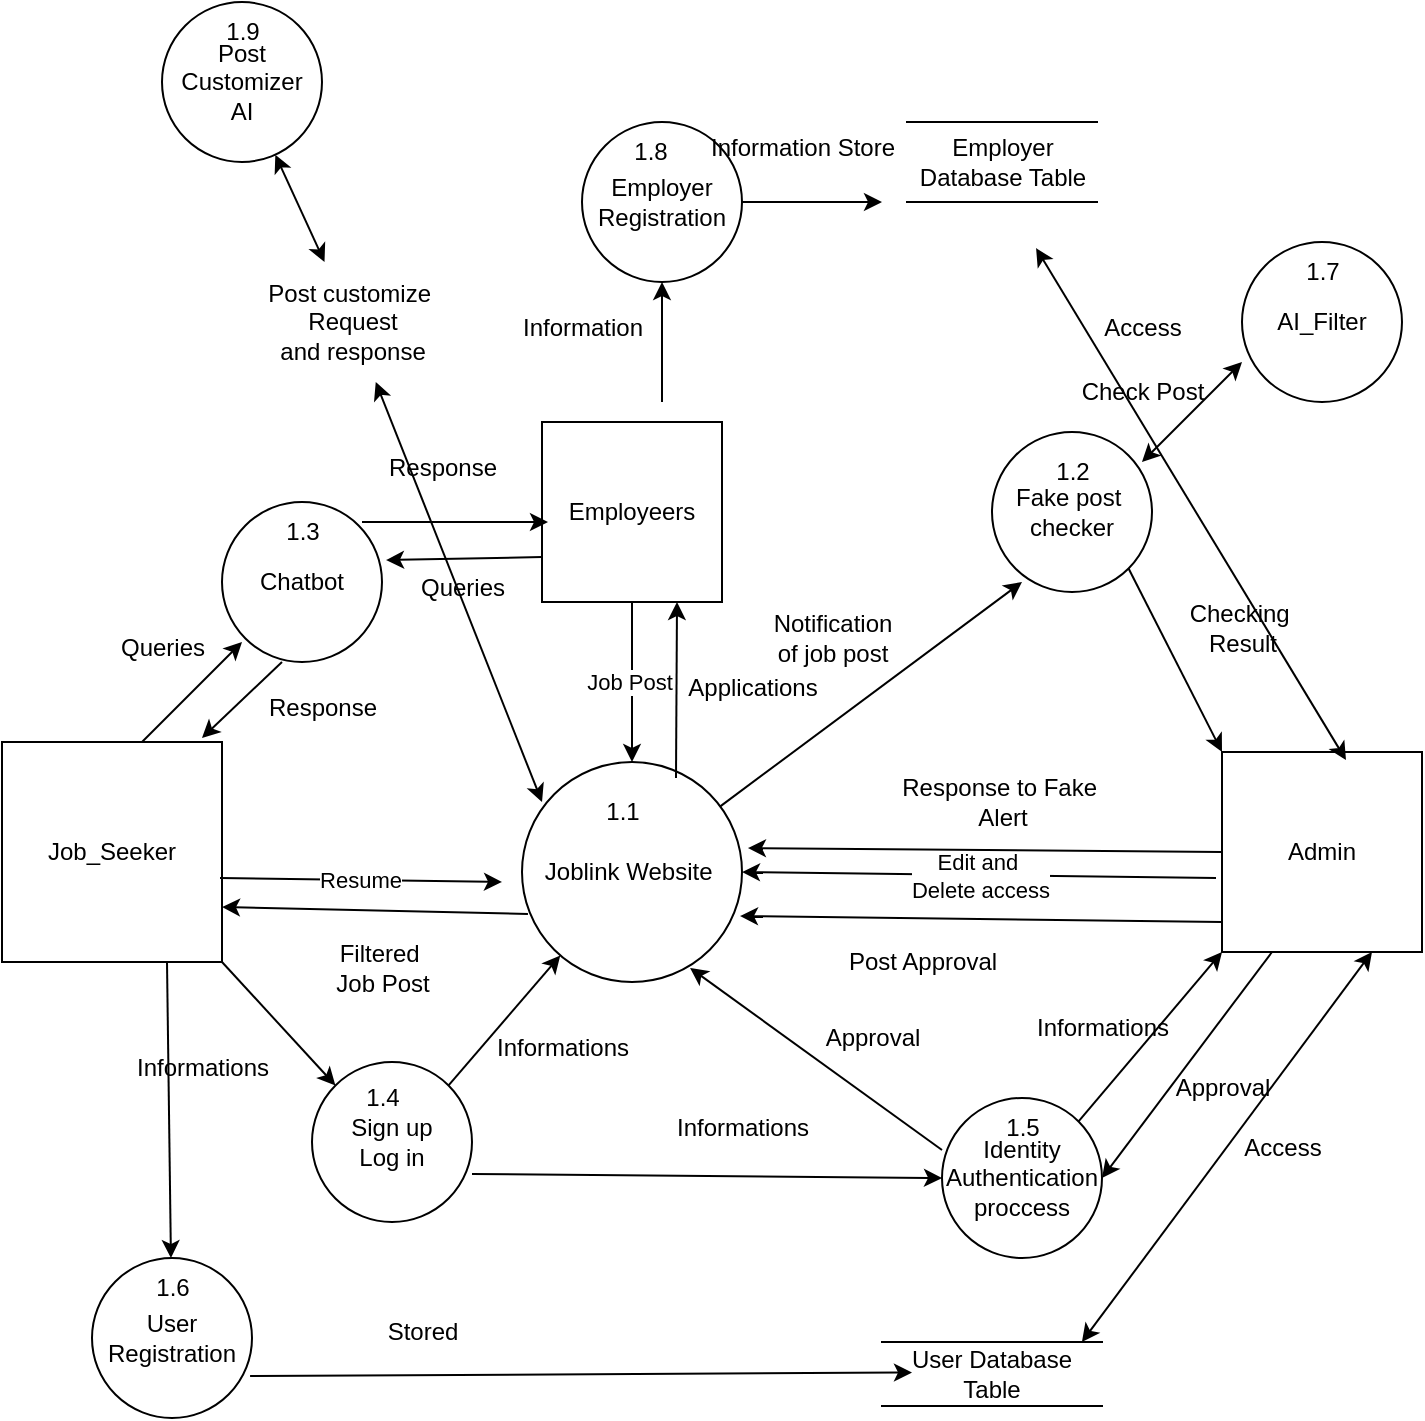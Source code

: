 <mxfile version="24.8.3">
  <diagram id="C5RBs43oDa-KdzZeNtuy" name="Page-1">
    <mxGraphModel dx="880" dy="1629" grid="1" gridSize="10" guides="1" tooltips="1" connect="1" arrows="1" fold="1" page="1" pageScale="1" pageWidth="827" pageHeight="1169" math="0" shadow="0">
      <root>
        <mxCell id="WIyWlLk6GJQsqaUBKTNV-0" />
        <mxCell id="WIyWlLk6GJQsqaUBKTNV-1" parent="WIyWlLk6GJQsqaUBKTNV-0" />
        <mxCell id="54b1UpvcOUvbJdiVJiE3-0" value="Joblink Website&amp;nbsp;" style="ellipse;whiteSpace=wrap;html=1;aspect=fixed;" parent="WIyWlLk6GJQsqaUBKTNV-1" vertex="1">
          <mxGeometry x="350" y="220" width="110" height="110" as="geometry" />
        </mxCell>
        <mxCell id="54b1UpvcOUvbJdiVJiE3-1" value="Job_Seeker" style="whiteSpace=wrap;html=1;aspect=fixed;" parent="WIyWlLk6GJQsqaUBKTNV-1" vertex="1">
          <mxGeometry x="90" y="210" width="110" height="110" as="geometry" />
        </mxCell>
        <mxCell id="54b1UpvcOUvbJdiVJiE3-2" value="Admin" style="whiteSpace=wrap;html=1;aspect=fixed;" parent="WIyWlLk6GJQsqaUBKTNV-1" vertex="1">
          <mxGeometry x="700" y="215" width="100" height="100" as="geometry" />
        </mxCell>
        <mxCell id="54b1UpvcOUvbJdiVJiE3-3" value="Employeers" style="whiteSpace=wrap;html=1;aspect=fixed;" parent="WIyWlLk6GJQsqaUBKTNV-1" vertex="1">
          <mxGeometry x="360" y="50" width="90" height="90" as="geometry" />
        </mxCell>
        <mxCell id="54b1UpvcOUvbJdiVJiE3-4" value="" style="endArrow=classic;html=1;rounded=0;exitX=0.991;exitY=0.618;exitDx=0;exitDy=0;exitPerimeter=0;" parent="WIyWlLk6GJQsqaUBKTNV-1" source="54b1UpvcOUvbJdiVJiE3-1" edge="1">
          <mxGeometry width="50" height="50" relative="1" as="geometry">
            <mxPoint x="210" y="290" as="sourcePoint" />
            <mxPoint x="340" y="280" as="targetPoint" />
          </mxGeometry>
        </mxCell>
        <mxCell id="54b1UpvcOUvbJdiVJiE3-5" value="Resume" style="edgeLabel;html=1;align=center;verticalAlign=middle;resizable=0;points=[];" parent="54b1UpvcOUvbJdiVJiE3-4" vertex="1" connectable="0">
          <mxGeometry x="-0.007" relative="1" as="geometry">
            <mxPoint as="offset" />
          </mxGeometry>
        </mxCell>
        <mxCell id="54b1UpvcOUvbJdiVJiE3-6" value="" style="endArrow=classic;html=1;rounded=0;exitX=-0.03;exitY=0.63;exitDx=0;exitDy=0;exitPerimeter=0;entryX=1;entryY=0.5;entryDx=0;entryDy=0;" parent="WIyWlLk6GJQsqaUBKTNV-1" source="54b1UpvcOUvbJdiVJiE3-2" target="54b1UpvcOUvbJdiVJiE3-0" edge="1">
          <mxGeometry relative="1" as="geometry">
            <mxPoint x="360" y="250" as="sourcePoint" />
            <mxPoint x="460" y="250" as="targetPoint" />
          </mxGeometry>
        </mxCell>
        <mxCell id="54b1UpvcOUvbJdiVJiE3-7" value="Edit and&amp;nbsp;&lt;div&gt;Delete access&lt;/div&gt;" style="edgeLabel;resizable=0;html=1;;align=center;verticalAlign=middle;" parent="54b1UpvcOUvbJdiVJiE3-6" connectable="0" vertex="1">
          <mxGeometry relative="1" as="geometry" />
        </mxCell>
        <mxCell id="54b1UpvcOUvbJdiVJiE3-8" value="J" style="endArrow=classic;html=1;rounded=0;exitX=0.5;exitY=1;exitDx=0;exitDy=0;entryX=0.5;entryY=0;entryDx=0;entryDy=0;" parent="WIyWlLk6GJQsqaUBKTNV-1" source="54b1UpvcOUvbJdiVJiE3-3" target="54b1UpvcOUvbJdiVJiE3-0" edge="1">
          <mxGeometry relative="1" as="geometry">
            <mxPoint x="360" y="250" as="sourcePoint" />
            <mxPoint x="460" y="250" as="targetPoint" />
            <Array as="points" />
          </mxGeometry>
        </mxCell>
        <mxCell id="54b1UpvcOUvbJdiVJiE3-9" value="Job Post&amp;nbsp;" style="edgeLabel;resizable=0;html=1;;align=center;verticalAlign=middle;" parent="54b1UpvcOUvbJdiVJiE3-8" connectable="0" vertex="1">
          <mxGeometry relative="1" as="geometry" />
        </mxCell>
        <mxCell id="54b1UpvcOUvbJdiVJiE3-10" value="" style="endArrow=classic;html=1;rounded=0;entryX=1.027;entryY=0.391;entryDx=0;entryDy=0;entryPerimeter=0;exitX=0;exitY=0.5;exitDx=0;exitDy=0;" parent="WIyWlLk6GJQsqaUBKTNV-1" source="54b1UpvcOUvbJdiVJiE3-2" target="54b1UpvcOUvbJdiVJiE3-0" edge="1">
          <mxGeometry width="50" height="50" relative="1" as="geometry">
            <mxPoint x="610" y="260" as="sourcePoint" />
            <mxPoint x="440" y="220" as="targetPoint" />
          </mxGeometry>
        </mxCell>
        <mxCell id="54b1UpvcOUvbJdiVJiE3-11" value="Response to Fake&amp;nbsp;&lt;div&gt;Alert&lt;/div&gt;" style="text;html=1;align=center;verticalAlign=middle;resizable=0;points=[];autosize=1;strokeColor=none;fillColor=none;" parent="WIyWlLk6GJQsqaUBKTNV-1" vertex="1">
          <mxGeometry x="530" y="220" width="120" height="40" as="geometry" />
        </mxCell>
        <mxCell id="54b1UpvcOUvbJdiVJiE3-12" value="" style="endArrow=classic;html=1;rounded=0;entryX=0.75;entryY=1;entryDx=0;entryDy=0;exitX=0.7;exitY=0.073;exitDx=0;exitDy=0;exitPerimeter=0;" parent="WIyWlLk6GJQsqaUBKTNV-1" source="54b1UpvcOUvbJdiVJiE3-0" target="54b1UpvcOUvbJdiVJiE3-3" edge="1">
          <mxGeometry width="50" height="50" relative="1" as="geometry">
            <mxPoint x="390" y="270" as="sourcePoint" />
            <mxPoint x="440" y="220" as="targetPoint" />
          </mxGeometry>
        </mxCell>
        <mxCell id="54b1UpvcOUvbJdiVJiE3-13" value="Applications" style="text;html=1;align=center;verticalAlign=middle;resizable=0;points=[];autosize=1;strokeColor=none;fillColor=none;" parent="WIyWlLk6GJQsqaUBKTNV-1" vertex="1">
          <mxGeometry x="420" y="168" width="90" height="30" as="geometry" />
        </mxCell>
        <mxCell id="54b1UpvcOUvbJdiVJiE3-14" value="" style="endArrow=classic;html=1;rounded=0;entryX=1;entryY=0.75;entryDx=0;entryDy=0;exitX=0.027;exitY=0.691;exitDx=0;exitDy=0;exitPerimeter=0;" parent="WIyWlLk6GJQsqaUBKTNV-1" source="54b1UpvcOUvbJdiVJiE3-0" target="54b1UpvcOUvbJdiVJiE3-1" edge="1">
          <mxGeometry width="50" height="50" relative="1" as="geometry">
            <mxPoint x="390" y="270" as="sourcePoint" />
            <mxPoint x="440" y="220" as="targetPoint" />
          </mxGeometry>
        </mxCell>
        <mxCell id="54b1UpvcOUvbJdiVJiE3-15" value="Filtered&amp;nbsp;&lt;div&gt;Job Post&lt;/div&gt;" style="text;html=1;align=center;verticalAlign=middle;resizable=0;points=[];autosize=1;strokeColor=none;fillColor=none;" parent="WIyWlLk6GJQsqaUBKTNV-1" vertex="1">
          <mxGeometry x="245" y="303" width="70" height="40" as="geometry" />
        </mxCell>
        <mxCell id="54b1UpvcOUvbJdiVJiE3-16" value="" style="endArrow=classic;html=1;rounded=0;exitX=0;exitY=0.85;exitDx=0;exitDy=0;exitPerimeter=0;entryX=0.991;entryY=0.7;entryDx=0;entryDy=0;entryPerimeter=0;" parent="WIyWlLk6GJQsqaUBKTNV-1" source="54b1UpvcOUvbJdiVJiE3-2" target="54b1UpvcOUvbJdiVJiE3-0" edge="1">
          <mxGeometry width="50" height="50" relative="1" as="geometry">
            <mxPoint x="390" y="270" as="sourcePoint" />
            <mxPoint x="630" y="300" as="targetPoint" />
          </mxGeometry>
        </mxCell>
        <mxCell id="54b1UpvcOUvbJdiVJiE3-17" value="Post Approval" style="text;html=1;align=center;verticalAlign=middle;resizable=0;points=[];autosize=1;strokeColor=none;fillColor=none;" parent="WIyWlLk6GJQsqaUBKTNV-1" vertex="1">
          <mxGeometry x="500" y="305" width="100" height="30" as="geometry" />
        </mxCell>
        <mxCell id="54b1UpvcOUvbJdiVJiE3-18" value="Chatbot" style="ellipse;whiteSpace=wrap;html=1;aspect=fixed;" parent="WIyWlLk6GJQsqaUBKTNV-1" vertex="1">
          <mxGeometry x="200" y="90" width="80" height="80" as="geometry" />
        </mxCell>
        <mxCell id="54b1UpvcOUvbJdiVJiE3-19" value="" style="endArrow=classic;html=1;rounded=0;" parent="WIyWlLk6GJQsqaUBKTNV-1" edge="1">
          <mxGeometry width="50" height="50" relative="1" as="geometry">
            <mxPoint x="160" y="210" as="sourcePoint" />
            <mxPoint x="210" y="160" as="targetPoint" />
          </mxGeometry>
        </mxCell>
        <mxCell id="54b1UpvcOUvbJdiVJiE3-20" value="Response" style="text;html=1;align=center;verticalAlign=middle;resizable=0;points=[];autosize=1;strokeColor=none;fillColor=none;" parent="WIyWlLk6GJQsqaUBKTNV-1" vertex="1">
          <mxGeometry x="210" y="178" width="80" height="30" as="geometry" />
        </mxCell>
        <mxCell id="54b1UpvcOUvbJdiVJiE3-21" value="Queries" style="text;html=1;align=center;verticalAlign=middle;resizable=0;points=[];autosize=1;strokeColor=none;fillColor=none;" parent="WIyWlLk6GJQsqaUBKTNV-1" vertex="1">
          <mxGeometry x="135" y="148" width="70" height="30" as="geometry" />
        </mxCell>
        <mxCell id="54b1UpvcOUvbJdiVJiE3-22" value="" style="endArrow=classic;html=1;rounded=0;" parent="WIyWlLk6GJQsqaUBKTNV-1" edge="1">
          <mxGeometry width="50" height="50" relative="1" as="geometry">
            <mxPoint x="230" y="170" as="sourcePoint" />
            <mxPoint x="190" y="208" as="targetPoint" />
          </mxGeometry>
        </mxCell>
        <mxCell id="54b1UpvcOUvbJdiVJiE3-23" value="" style="endArrow=classic;html=1;rounded=0;" parent="WIyWlLk6GJQsqaUBKTNV-1" edge="1">
          <mxGeometry width="50" height="50" relative="1" as="geometry">
            <mxPoint x="270" y="100" as="sourcePoint" />
            <mxPoint x="363" y="100" as="targetPoint" />
          </mxGeometry>
        </mxCell>
        <mxCell id="54b1UpvcOUvbJdiVJiE3-24" value="Response" style="text;html=1;align=center;verticalAlign=middle;resizable=0;points=[];autosize=1;strokeColor=none;fillColor=none;" parent="WIyWlLk6GJQsqaUBKTNV-1" vertex="1">
          <mxGeometry x="270" y="58" width="80" height="30" as="geometry" />
        </mxCell>
        <mxCell id="54b1UpvcOUvbJdiVJiE3-25" value="" style="endArrow=classic;html=1;rounded=0;exitX=0;exitY=0.75;exitDx=0;exitDy=0;entryX=1.025;entryY=0.363;entryDx=0;entryDy=0;entryPerimeter=0;" parent="WIyWlLk6GJQsqaUBKTNV-1" source="54b1UpvcOUvbJdiVJiE3-3" target="54b1UpvcOUvbJdiVJiE3-18" edge="1">
          <mxGeometry width="50" height="50" relative="1" as="geometry">
            <mxPoint x="390" y="270" as="sourcePoint" />
            <mxPoint x="440" y="220" as="targetPoint" />
          </mxGeometry>
        </mxCell>
        <mxCell id="54b1UpvcOUvbJdiVJiE3-26" value="Queries" style="text;html=1;align=center;verticalAlign=middle;resizable=0;points=[];autosize=1;strokeColor=none;fillColor=none;" parent="WIyWlLk6GJQsqaUBKTNV-1" vertex="1">
          <mxGeometry x="285" y="118" width="70" height="30" as="geometry" />
        </mxCell>
        <mxCell id="q28cn4df8tAuvSOoB8m3-0" value="Sign up&lt;div&gt;Log in&lt;/div&gt;" style="ellipse;whiteSpace=wrap;html=1;aspect=fixed;" parent="WIyWlLk6GJQsqaUBKTNV-1" vertex="1">
          <mxGeometry x="245" y="370" width="80" height="80" as="geometry" />
        </mxCell>
        <mxCell id="q28cn4df8tAuvSOoB8m3-1" value="" style="endArrow=classic;html=1;rounded=0;exitX=1;exitY=1;exitDx=0;exitDy=0;entryX=0;entryY=0;entryDx=0;entryDy=0;" parent="WIyWlLk6GJQsqaUBKTNV-1" source="54b1UpvcOUvbJdiVJiE3-1" target="q28cn4df8tAuvSOoB8m3-0" edge="1">
          <mxGeometry width="50" height="50" relative="1" as="geometry">
            <mxPoint x="390" y="270" as="sourcePoint" />
            <mxPoint x="440" y="220" as="targetPoint" />
          </mxGeometry>
        </mxCell>
        <mxCell id="q28cn4df8tAuvSOoB8m3-2" value="" style="endArrow=classic;html=1;rounded=0;exitX=1;exitY=0;exitDx=0;exitDy=0;" parent="WIyWlLk6GJQsqaUBKTNV-1" source="q28cn4df8tAuvSOoB8m3-0" target="54b1UpvcOUvbJdiVJiE3-0" edge="1">
          <mxGeometry width="50" height="50" relative="1" as="geometry">
            <mxPoint x="390" y="270" as="sourcePoint" />
            <mxPoint x="440" y="220" as="targetPoint" />
          </mxGeometry>
        </mxCell>
        <mxCell id="q28cn4df8tAuvSOoB8m3-3" value="Informations" style="text;html=1;align=center;verticalAlign=middle;resizable=0;points=[];autosize=1;strokeColor=none;fillColor=none;" parent="WIyWlLk6GJQsqaUBKTNV-1" vertex="1">
          <mxGeometry x="145" y="358" width="90" height="30" as="geometry" />
        </mxCell>
        <mxCell id="q28cn4df8tAuvSOoB8m3-4" value="Informations" style="text;html=1;align=center;verticalAlign=middle;resizable=0;points=[];autosize=1;strokeColor=none;fillColor=none;" parent="WIyWlLk6GJQsqaUBKTNV-1" vertex="1">
          <mxGeometry x="325" y="348" width="90" height="30" as="geometry" />
        </mxCell>
        <mxCell id="q28cn4df8tAuvSOoB8m3-5" value="Fake post&amp;nbsp;&lt;div&gt;checker&lt;/div&gt;" style="ellipse;whiteSpace=wrap;html=1;aspect=fixed;" parent="WIyWlLk6GJQsqaUBKTNV-1" vertex="1">
          <mxGeometry x="585" y="55" width="80" height="80" as="geometry" />
        </mxCell>
        <mxCell id="q28cn4df8tAuvSOoB8m3-7" value="" style="endArrow=classic;html=1;rounded=0;" parent="WIyWlLk6GJQsqaUBKTNV-1" source="54b1UpvcOUvbJdiVJiE3-0" edge="1">
          <mxGeometry width="50" height="50" relative="1" as="geometry">
            <mxPoint x="550" y="180" as="sourcePoint" />
            <mxPoint x="600" y="130" as="targetPoint" />
          </mxGeometry>
        </mxCell>
        <mxCell id="q28cn4df8tAuvSOoB8m3-10" value="" style="endArrow=classic;html=1;rounded=0;exitX=1;exitY=1;exitDx=0;exitDy=0;entryX=0;entryY=0;entryDx=0;entryDy=0;" parent="WIyWlLk6GJQsqaUBKTNV-1" source="q28cn4df8tAuvSOoB8m3-5" target="54b1UpvcOUvbJdiVJiE3-2" edge="1">
          <mxGeometry width="50" height="50" relative="1" as="geometry">
            <mxPoint x="690" y="170" as="sourcePoint" />
            <mxPoint x="740" y="120" as="targetPoint" />
          </mxGeometry>
        </mxCell>
        <mxCell id="q28cn4df8tAuvSOoB8m3-11" value="Checking&amp;nbsp;&lt;div&gt;Result&lt;/div&gt;" style="text;html=1;align=center;verticalAlign=middle;resizable=0;points=[];autosize=1;strokeColor=none;fillColor=none;" parent="WIyWlLk6GJQsqaUBKTNV-1" vertex="1">
          <mxGeometry x="670" y="133" width="80" height="40" as="geometry" />
        </mxCell>
        <mxCell id="q28cn4df8tAuvSOoB8m3-12" value="Notification&lt;div&gt;of job post&lt;/div&gt;" style="text;html=1;align=center;verticalAlign=middle;resizable=0;points=[];autosize=1;strokeColor=none;fillColor=none;" parent="WIyWlLk6GJQsqaUBKTNV-1" vertex="1">
          <mxGeometry x="465" y="138" width="80" height="40" as="geometry" />
        </mxCell>
        <mxCell id="q28cn4df8tAuvSOoB8m3-13" value="1.1" style="text;html=1;align=center;verticalAlign=middle;resizable=0;points=[];autosize=1;strokeColor=none;fillColor=none;" parent="WIyWlLk6GJQsqaUBKTNV-1" vertex="1">
          <mxGeometry x="380" y="230" width="40" height="30" as="geometry" />
        </mxCell>
        <mxCell id="q28cn4df8tAuvSOoB8m3-14" value="1.2" style="text;html=1;align=center;verticalAlign=middle;resizable=0;points=[];autosize=1;strokeColor=none;fillColor=none;" parent="WIyWlLk6GJQsqaUBKTNV-1" vertex="1">
          <mxGeometry x="605" y="60" width="40" height="30" as="geometry" />
        </mxCell>
        <mxCell id="q28cn4df8tAuvSOoB8m3-15" value="Identity&lt;div&gt;Authentication&lt;/div&gt;&lt;div&gt;proccess&lt;/div&gt;" style="ellipse;whiteSpace=wrap;html=1;aspect=fixed;" parent="WIyWlLk6GJQsqaUBKTNV-1" vertex="1">
          <mxGeometry x="560" y="388" width="80" height="80" as="geometry" />
        </mxCell>
        <mxCell id="q28cn4df8tAuvSOoB8m3-16" value="" style="endArrow=classic;html=1;rounded=0;exitX=0.25;exitY=1;exitDx=0;exitDy=0;entryX=1;entryY=0.5;entryDx=0;entryDy=0;" parent="WIyWlLk6GJQsqaUBKTNV-1" source="54b1UpvcOUvbJdiVJiE3-2" target="q28cn4df8tAuvSOoB8m3-15" edge="1">
          <mxGeometry width="50" height="50" relative="1" as="geometry">
            <mxPoint x="670" y="450" as="sourcePoint" />
            <mxPoint x="720" y="400" as="targetPoint" />
          </mxGeometry>
        </mxCell>
        <mxCell id="q28cn4df8tAuvSOoB8m3-17" value="" style="endArrow=classic;html=1;rounded=0;entryX=0;entryY=0.5;entryDx=0;entryDy=0;exitX=1;exitY=0.7;exitDx=0;exitDy=0;exitPerimeter=0;" parent="WIyWlLk6GJQsqaUBKTNV-1" source="q28cn4df8tAuvSOoB8m3-0" target="q28cn4df8tAuvSOoB8m3-15" edge="1">
          <mxGeometry width="50" height="50" relative="1" as="geometry">
            <mxPoint x="410" y="460" as="sourcePoint" />
            <mxPoint x="460" y="410" as="targetPoint" />
          </mxGeometry>
        </mxCell>
        <mxCell id="q28cn4df8tAuvSOoB8m3-18" value="Informations" style="text;html=1;align=center;verticalAlign=middle;resizable=0;points=[];autosize=1;strokeColor=none;fillColor=none;" parent="WIyWlLk6GJQsqaUBKTNV-1" vertex="1">
          <mxGeometry x="415" y="388" width="90" height="30" as="geometry" />
        </mxCell>
        <mxCell id="q28cn4df8tAuvSOoB8m3-19" value="" style="endArrow=classic;html=1;rounded=0;entryX=0;entryY=1;entryDx=0;entryDy=0;exitX=1;exitY=0;exitDx=0;exitDy=0;" parent="WIyWlLk6GJQsqaUBKTNV-1" source="q28cn4df8tAuvSOoB8m3-15" target="54b1UpvcOUvbJdiVJiE3-2" edge="1">
          <mxGeometry width="50" height="50" relative="1" as="geometry">
            <mxPoint x="390" y="380" as="sourcePoint" />
            <mxPoint x="440" y="330" as="targetPoint" />
          </mxGeometry>
        </mxCell>
        <mxCell id="q28cn4df8tAuvSOoB8m3-20" value="Informations" style="text;html=1;align=center;verticalAlign=middle;resizable=0;points=[];autosize=1;strokeColor=none;fillColor=none;" parent="WIyWlLk6GJQsqaUBKTNV-1" vertex="1">
          <mxGeometry x="595" y="338" width="90" height="30" as="geometry" />
        </mxCell>
        <mxCell id="q28cn4df8tAuvSOoB8m3-21" value="Approval" style="text;html=1;align=center;verticalAlign=middle;resizable=0;points=[];autosize=1;strokeColor=none;fillColor=none;" parent="WIyWlLk6GJQsqaUBKTNV-1" vertex="1">
          <mxGeometry x="665" y="368" width="70" height="30" as="geometry" />
        </mxCell>
        <mxCell id="q28cn4df8tAuvSOoB8m3-22" value="" style="endArrow=classic;html=1;rounded=0;entryX=0.764;entryY=0.936;entryDx=0;entryDy=0;exitX=0;exitY=0.325;exitDx=0;exitDy=0;exitPerimeter=0;entryPerimeter=0;" parent="WIyWlLk6GJQsqaUBKTNV-1" source="q28cn4df8tAuvSOoB8m3-15" target="54b1UpvcOUvbJdiVJiE3-0" edge="1">
          <mxGeometry width="50" height="50" relative="1" as="geometry">
            <mxPoint x="480" y="500" as="sourcePoint" />
            <mxPoint x="530" y="450" as="targetPoint" />
          </mxGeometry>
        </mxCell>
        <mxCell id="q28cn4df8tAuvSOoB8m3-23" value="Approval" style="text;html=1;align=center;verticalAlign=middle;resizable=0;points=[];autosize=1;strokeColor=none;fillColor=none;" parent="WIyWlLk6GJQsqaUBKTNV-1" vertex="1">
          <mxGeometry x="490" y="343" width="70" height="30" as="geometry" />
        </mxCell>
        <mxCell id="YfJwNN0ao4FAIYdQB6dq-0" value="1.3" style="text;html=1;align=center;verticalAlign=middle;resizable=0;points=[];autosize=1;strokeColor=none;fillColor=none;" parent="WIyWlLk6GJQsqaUBKTNV-1" vertex="1">
          <mxGeometry x="220" y="90" width="40" height="30" as="geometry" />
        </mxCell>
        <mxCell id="YfJwNN0ao4FAIYdQB6dq-1" value="1.4" style="text;html=1;align=center;verticalAlign=middle;resizable=0;points=[];autosize=1;strokeColor=none;fillColor=none;" parent="WIyWlLk6GJQsqaUBKTNV-1" vertex="1">
          <mxGeometry x="260" y="373" width="40" height="30" as="geometry" />
        </mxCell>
        <mxCell id="YfJwNN0ao4FAIYdQB6dq-2" value="1.5" style="text;html=1;align=center;verticalAlign=middle;resizable=0;points=[];autosize=1;strokeColor=none;fillColor=none;" parent="WIyWlLk6GJQsqaUBKTNV-1" vertex="1">
          <mxGeometry x="580" y="388" width="40" height="30" as="geometry" />
        </mxCell>
        <mxCell id="9vF0xcidIcbJNyKsXih9-0" value="AI_Filter" style="ellipse;whiteSpace=wrap;html=1;aspect=fixed;" parent="WIyWlLk6GJQsqaUBKTNV-1" vertex="1">
          <mxGeometry x="710" y="-40" width="80" height="80" as="geometry" />
        </mxCell>
        <mxCell id="9vF0xcidIcbJNyKsXih9-1" value="" style="endArrow=classic;startArrow=classic;html=1;rounded=0;" parent="WIyWlLk6GJQsqaUBKTNV-1" edge="1">
          <mxGeometry width="50" height="50" relative="1" as="geometry">
            <mxPoint x="660" y="70" as="sourcePoint" />
            <mxPoint x="710" y="20" as="targetPoint" />
          </mxGeometry>
        </mxCell>
        <mxCell id="9vF0xcidIcbJNyKsXih9-2" value="Check Post" style="text;html=1;align=center;verticalAlign=middle;resizable=0;points=[];autosize=1;strokeColor=none;fillColor=none;" parent="WIyWlLk6GJQsqaUBKTNV-1" vertex="1">
          <mxGeometry x="620" y="20" width="80" height="30" as="geometry" />
        </mxCell>
        <mxCell id="9vF0xcidIcbJNyKsXih9-3" value="&lt;div&gt;User&lt;/div&gt;Registration" style="ellipse;whiteSpace=wrap;html=1;aspect=fixed;" parent="WIyWlLk6GJQsqaUBKTNV-1" vertex="1">
          <mxGeometry x="135" y="468" width="80" height="80" as="geometry" />
        </mxCell>
        <mxCell id="9vF0xcidIcbJNyKsXih9-4" value="" style="endArrow=classic;html=1;rounded=0;exitX=0.75;exitY=1;exitDx=0;exitDy=0;" parent="WIyWlLk6GJQsqaUBKTNV-1" source="54b1UpvcOUvbJdiVJiE3-1" target="9vF0xcidIcbJNyKsXih9-3" edge="1">
          <mxGeometry width="50" height="50" relative="1" as="geometry">
            <mxPoint x="80" y="520" as="sourcePoint" />
            <mxPoint x="130" y="470" as="targetPoint" />
          </mxGeometry>
        </mxCell>
        <mxCell id="9vF0xcidIcbJNyKsXih9-6" value="" style="endArrow=classic;html=1;rounded=0;exitX=0.988;exitY=0.738;exitDx=0;exitDy=0;exitPerimeter=0;" parent="WIyWlLk6GJQsqaUBKTNV-1" source="9vF0xcidIcbJNyKsXih9-3" edge="1">
          <mxGeometry width="50" height="50" relative="1" as="geometry">
            <mxPoint x="330" y="580" as="sourcePoint" />
            <mxPoint x="545.001" y="525.24" as="targetPoint" />
          </mxGeometry>
        </mxCell>
        <mxCell id="9vF0xcidIcbJNyKsXih9-7" value="Stored" style="text;html=1;align=center;verticalAlign=middle;resizable=0;points=[];autosize=1;strokeColor=none;fillColor=none;" parent="WIyWlLk6GJQsqaUBKTNV-1" vertex="1">
          <mxGeometry x="270" y="490" width="60" height="30" as="geometry" />
        </mxCell>
        <mxCell id="9vF0xcidIcbJNyKsXih9-8" value="" style="endArrow=classic;startArrow=classic;html=1;rounded=0;exitX=0.944;exitY=0.333;exitDx=0;exitDy=0;exitPerimeter=0;entryX=0.75;entryY=1;entryDx=0;entryDy=0;" parent="WIyWlLk6GJQsqaUBKTNV-1" target="54b1UpvcOUvbJdiVJiE3-2" edge="1">
          <mxGeometry width="50" height="50" relative="1" as="geometry">
            <mxPoint x="629.96" y="509.97" as="sourcePoint" />
            <mxPoint x="760" y="330" as="targetPoint" />
          </mxGeometry>
        </mxCell>
        <mxCell id="9vF0xcidIcbJNyKsXih9-9" value="Access" style="text;html=1;align=center;verticalAlign=middle;resizable=0;points=[];autosize=1;strokeColor=none;fillColor=none;" parent="WIyWlLk6GJQsqaUBKTNV-1" vertex="1">
          <mxGeometry x="700" y="398" width="60" height="30" as="geometry" />
        </mxCell>
        <mxCell id="9vF0xcidIcbJNyKsXih9-11" value="Employer Registration" style="ellipse;whiteSpace=wrap;html=1;aspect=fixed;" parent="WIyWlLk6GJQsqaUBKTNV-1" vertex="1">
          <mxGeometry x="380" y="-100" width="80" height="80" as="geometry" />
        </mxCell>
        <mxCell id="9vF0xcidIcbJNyKsXih9-12" value="" style="endArrow=classic;html=1;rounded=0;" parent="WIyWlLk6GJQsqaUBKTNV-1" edge="1">
          <mxGeometry width="50" height="50" relative="1" as="geometry">
            <mxPoint x="420" y="40" as="sourcePoint" />
            <mxPoint x="420" y="-20" as="targetPoint" />
          </mxGeometry>
        </mxCell>
        <mxCell id="9vF0xcidIcbJNyKsXih9-13" value="" style="endArrow=classic;html=1;rounded=0;exitX=1;exitY=0.5;exitDx=0;exitDy=0;" parent="WIyWlLk6GJQsqaUBKTNV-1" source="9vF0xcidIcbJNyKsXih9-11" edge="1">
          <mxGeometry width="50" height="50" relative="1" as="geometry">
            <mxPoint x="480" y="-10" as="sourcePoint" />
            <mxPoint x="530" y="-60" as="targetPoint" />
          </mxGeometry>
        </mxCell>
        <mxCell id="9vF0xcidIcbJNyKsXih9-15" value="" style="endArrow=classic;startArrow=classic;html=1;rounded=0;entryX=0.963;entryY=0.788;entryDx=0;entryDy=0;entryPerimeter=0;exitX=0.62;exitY=0.04;exitDx=0;exitDy=0;exitPerimeter=0;" parent="WIyWlLk6GJQsqaUBKTNV-1" source="54b1UpvcOUvbJdiVJiE3-2" edge="1">
          <mxGeometry width="50" height="50" relative="1" as="geometry">
            <mxPoint x="410" y="70" as="sourcePoint" />
            <mxPoint x="607.04" y="-36.96" as="targetPoint" />
          </mxGeometry>
        </mxCell>
        <mxCell id="9vF0xcidIcbJNyKsXih9-16" value="Access" style="text;html=1;align=center;verticalAlign=middle;resizable=0;points=[];autosize=1;strokeColor=none;fillColor=none;" parent="WIyWlLk6GJQsqaUBKTNV-1" vertex="1">
          <mxGeometry x="630" y="-12" width="60" height="30" as="geometry" />
        </mxCell>
        <mxCell id="9vF0xcidIcbJNyKsXih9-17" value="Information" style="text;html=1;align=center;verticalAlign=middle;resizable=0;points=[];autosize=1;strokeColor=none;fillColor=none;" parent="WIyWlLk6GJQsqaUBKTNV-1" vertex="1">
          <mxGeometry x="340" y="-12" width="80" height="30" as="geometry" />
        </mxCell>
        <mxCell id="9vF0xcidIcbJNyKsXih9-18" value="Information Store&lt;div&gt;&lt;br&gt;&lt;/div&gt;" style="text;html=1;align=center;verticalAlign=middle;resizable=0;points=[];autosize=1;strokeColor=none;fillColor=none;" parent="WIyWlLk6GJQsqaUBKTNV-1" vertex="1">
          <mxGeometry x="430" y="-100" width="120" height="40" as="geometry" />
        </mxCell>
        <mxCell id="9vF0xcidIcbJNyKsXih9-19" value="Post Customizer&lt;div&gt;AI&lt;/div&gt;" style="ellipse;whiteSpace=wrap;html=1;aspect=fixed;" parent="WIyWlLk6GJQsqaUBKTNV-1" vertex="1">
          <mxGeometry x="170" y="-160" width="80" height="80" as="geometry" />
        </mxCell>
        <mxCell id="9vF0xcidIcbJNyKsXih9-20" value="" style="endArrow=classic;startArrow=classic;html=1;rounded=0;" parent="WIyWlLk6GJQsqaUBKTNV-1" source="9vF0xcidIcbJNyKsXih9-21" target="9vF0xcidIcbJNyKsXih9-19" edge="1">
          <mxGeometry width="50" height="50" relative="1" as="geometry">
            <mxPoint x="160" y="70" as="sourcePoint" />
            <mxPoint x="210" y="20" as="targetPoint" />
          </mxGeometry>
        </mxCell>
        <mxCell id="9vF0xcidIcbJNyKsXih9-22" value="" style="endArrow=classic;startArrow=classic;html=1;rounded=0;exitX=0.091;exitY=0.182;exitDx=0;exitDy=0;exitPerimeter=0;" parent="WIyWlLk6GJQsqaUBKTNV-1" source="54b1UpvcOUvbJdiVJiE3-0" target="9vF0xcidIcbJNyKsXih9-21" edge="1">
          <mxGeometry width="50" height="50" relative="1" as="geometry">
            <mxPoint x="372" y="231" as="sourcePoint" />
            <mxPoint x="210" y="20" as="targetPoint" />
          </mxGeometry>
        </mxCell>
        <mxCell id="9vF0xcidIcbJNyKsXih9-21" value="Post customize&amp;nbsp;&lt;div&gt;Request&lt;/div&gt;&lt;div&gt;and response&lt;/div&gt;" style="text;html=1;align=center;verticalAlign=middle;resizable=0;points=[];autosize=1;strokeColor=none;fillColor=none;" parent="WIyWlLk6GJQsqaUBKTNV-1" vertex="1">
          <mxGeometry x="210" y="-30" width="110" height="60" as="geometry" />
        </mxCell>
        <mxCell id="9vF0xcidIcbJNyKsXih9-24" value="1.6" style="text;html=1;align=center;verticalAlign=middle;resizable=0;points=[];autosize=1;strokeColor=none;fillColor=none;" parent="WIyWlLk6GJQsqaUBKTNV-1" vertex="1">
          <mxGeometry x="155" y="468" width="40" height="30" as="geometry" />
        </mxCell>
        <mxCell id="9vF0xcidIcbJNyKsXih9-26" value="1.7" style="text;html=1;align=center;verticalAlign=middle;resizable=0;points=[];autosize=1;strokeColor=none;fillColor=none;" parent="WIyWlLk6GJQsqaUBKTNV-1" vertex="1">
          <mxGeometry x="730" y="-40" width="40" height="30" as="geometry" />
        </mxCell>
        <mxCell id="9vF0xcidIcbJNyKsXih9-28" value="1.8" style="text;html=1;align=center;verticalAlign=middle;resizable=0;points=[];autosize=1;strokeColor=none;fillColor=none;" parent="WIyWlLk6GJQsqaUBKTNV-1" vertex="1">
          <mxGeometry x="394" y="-100" width="40" height="30" as="geometry" />
        </mxCell>
        <mxCell id="9vF0xcidIcbJNyKsXih9-29" value="1.9" style="text;html=1;align=center;verticalAlign=middle;resizable=0;points=[];autosize=1;strokeColor=none;fillColor=none;" parent="WIyWlLk6GJQsqaUBKTNV-1" vertex="1">
          <mxGeometry x="190" y="-160" width="40" height="30" as="geometry" />
        </mxCell>
        <mxCell id="wFrm0zAMdK5_mU01AOn5-3" value="User Database&lt;div&gt;Table&lt;/div&gt;" style="shape=partialRectangle;whiteSpace=wrap;html=1;left=0;right=0;fillColor=none;" parent="WIyWlLk6GJQsqaUBKTNV-1" vertex="1">
          <mxGeometry x="530" y="510" width="110" height="32" as="geometry" />
        </mxCell>
        <mxCell id="wFrm0zAMdK5_mU01AOn5-4" value="Employer Database Table" style="shape=partialRectangle;whiteSpace=wrap;html=1;left=0;right=0;fillColor=none;" parent="WIyWlLk6GJQsqaUBKTNV-1" vertex="1">
          <mxGeometry x="542.5" y="-100" width="95" height="40" as="geometry" />
        </mxCell>
      </root>
    </mxGraphModel>
  </diagram>
</mxfile>
